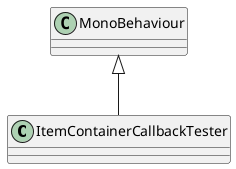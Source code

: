 @startuml
class ItemContainerCallbackTester {
}
MonoBehaviour <|-- ItemContainerCallbackTester
@enduml
